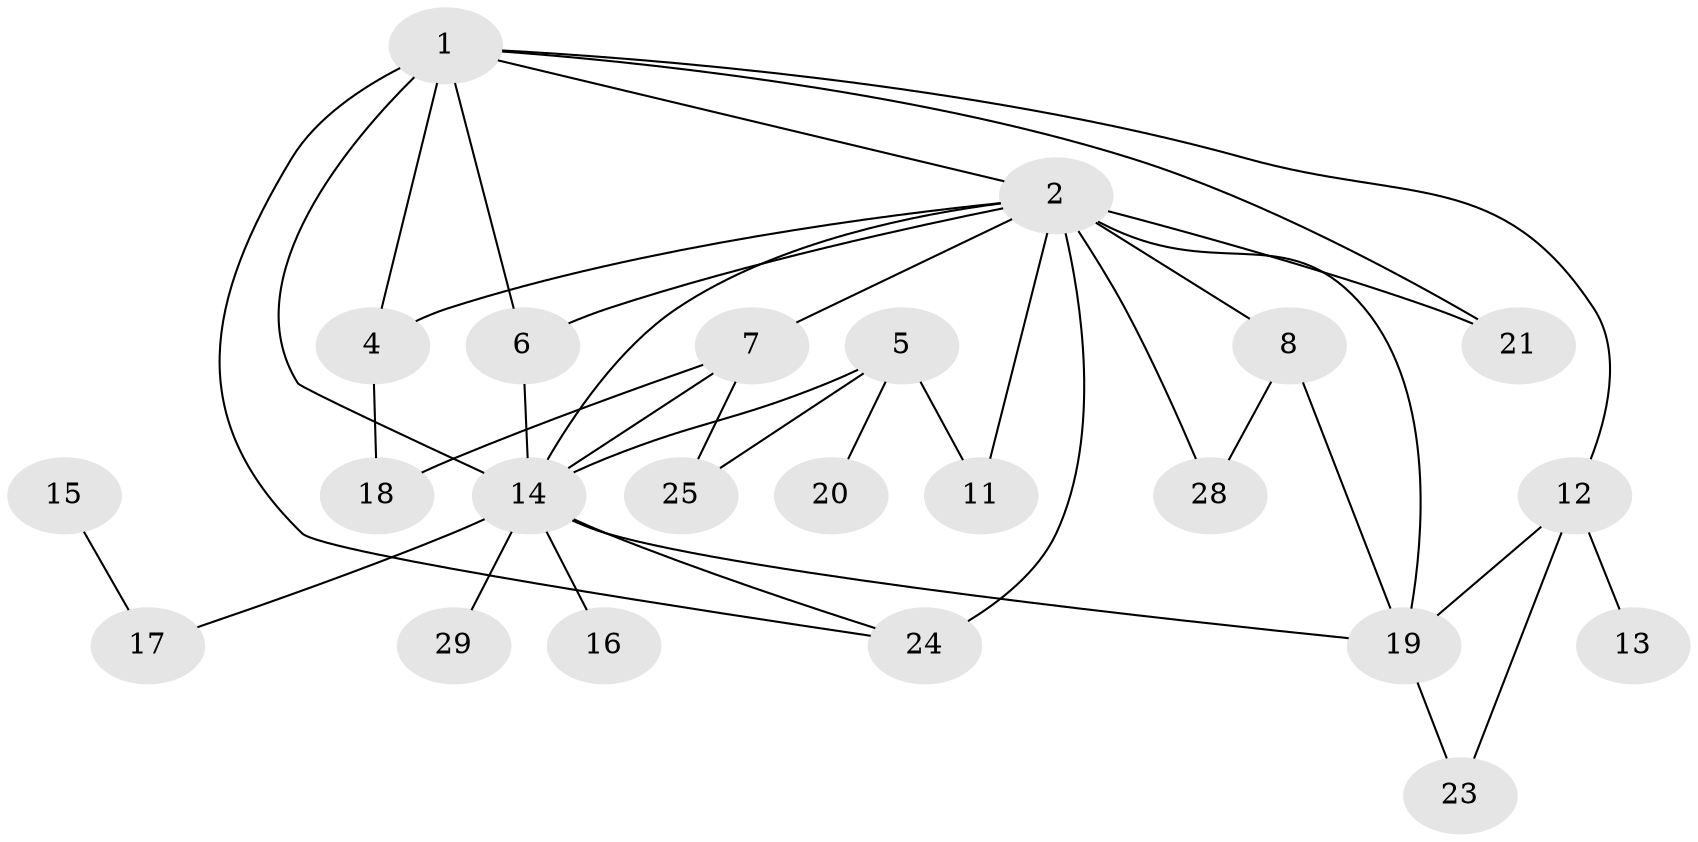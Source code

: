 // original degree distribution, {2: 0.30612244897959184, 1: 0.21428571428571427, 3: 0.21428571428571427, 4: 0.1326530612244898, 5: 0.061224489795918366, 0: 0.05102040816326531, 6: 0.02040816326530612}
// Generated by graph-tools (version 1.1) at 2025/48/03/04/25 22:48:15]
// undirected, 23 vertices, 38 edges
graph export_dot {
  node [color=gray90,style=filled];
  1;
  2;
  4;
  5;
  6;
  7;
  8;
  11;
  12;
  13;
  14;
  15;
  16;
  17;
  18;
  19;
  20;
  21;
  23;
  24;
  25;
  28;
  29;
  1 -- 2 [weight=1.0];
  1 -- 4 [weight=1.0];
  1 -- 6 [weight=2.0];
  1 -- 12 [weight=1.0];
  1 -- 14 [weight=3.0];
  1 -- 21 [weight=1.0];
  1 -- 24 [weight=1.0];
  2 -- 4 [weight=3.0];
  2 -- 6 [weight=1.0];
  2 -- 7 [weight=1.0];
  2 -- 8 [weight=1.0];
  2 -- 11 [weight=1.0];
  2 -- 14 [weight=2.0];
  2 -- 19 [weight=3.0];
  2 -- 21 [weight=1.0];
  2 -- 24 [weight=2.0];
  2 -- 28 [weight=2.0];
  4 -- 18 [weight=1.0];
  5 -- 11 [weight=1.0];
  5 -- 14 [weight=1.0];
  5 -- 20 [weight=1.0];
  5 -- 25 [weight=1.0];
  6 -- 14 [weight=1.0];
  7 -- 14 [weight=1.0];
  7 -- 18 [weight=1.0];
  7 -- 25 [weight=1.0];
  8 -- 19 [weight=1.0];
  8 -- 28 [weight=1.0];
  12 -- 13 [weight=1.0];
  12 -- 19 [weight=1.0];
  12 -- 23 [weight=1.0];
  14 -- 16 [weight=1.0];
  14 -- 17 [weight=2.0];
  14 -- 19 [weight=1.0];
  14 -- 24 [weight=1.0];
  14 -- 29 [weight=1.0];
  15 -- 17 [weight=2.0];
  19 -- 23 [weight=1.0];
}
